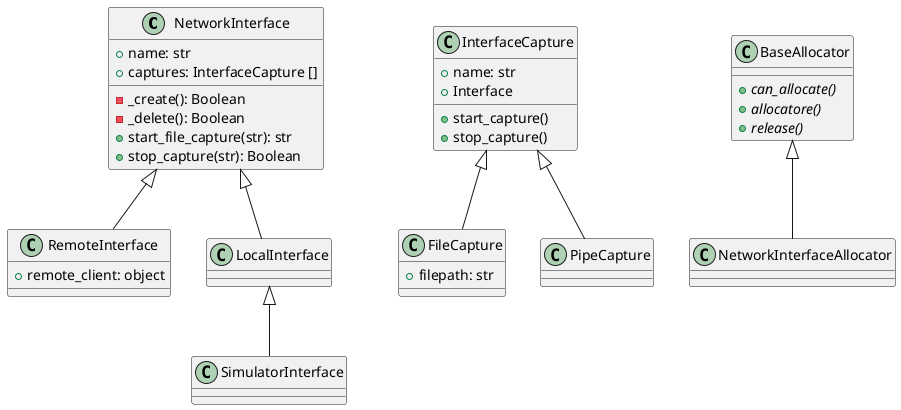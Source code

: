 @startuml

class NetworkInterface{
+ name: str
+ captures: InterfaceCapture []

- _create(): Boolean
- _delete(): Boolean
+ start_file_capture(str): str
+ stop_capture(str): Boolean
}
class RemoteInterface{
+ remote_client: object
}
class LocalInterface
class SimulatorInterface

NetworkInterface <|-- RemoteInterface
NetworkInterface <|-- LocalInterface
LocalInterface <|-- SimulatorInterface

class InterfaceCapture{
+ name: str
+ Interface

+ start_capture()
+ stop_capture()

}

class FileCapture{
+ filepath: str
}

class PipeCapture


InterfaceCapture <|-- FileCapture
InterfaceCapture <|-- PipeCapture

class BaseAllocator{
+ {abstract}can_allocate()
+ {abstract}allocatore()
+ {abstract}release()
}

class NetworkInterfaceAllocator{

}

BaseAllocator <|-- NetworkInterfaceAllocator

@enduml